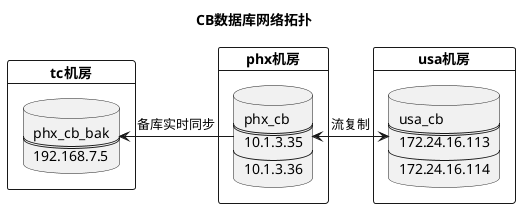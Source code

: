 @startuml
title CB数据库网络拓扑
card tc机房{
    database phx_cb_bak [
       phx_cb_bak
       ===
       192.168.7.5
    ]
}

card phx机房{
    database phx_cb[
        phx_cb
        ===
        10.1.3.35
        ---
        10.1.3.36
    ]

}

card usa机房{
    database usa_cb [
        usa_cb
        ===
        172.24.16.113
        ---
        172.24.16.114
    ]
}

phx_cb -left-> phx_cb_bak: 备库实时同步
phx_cb <-> usa_cb: 流复制

@enduml